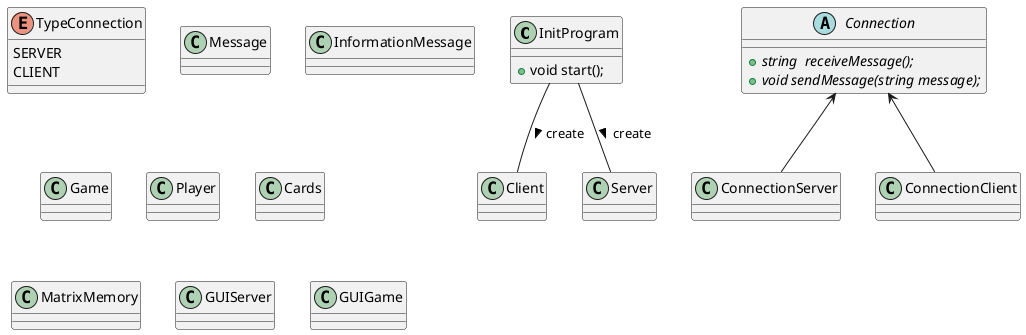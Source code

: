 @startuml
class InitProgram{
    + void start();
}

class Client
class Server

enum TypeConnection{
    SERVER
    CLIENT
}
abstract class Connection{
	{abstract} + string  receiveMessage();
	{abstract} + void sendMessage(string message);
}

class ConnectionServer{
}
class ConnectionClient{
}


class Message
class InformationMessage


class Game
class Player
class Cards
class MatrixMemory

class GUIServer
class GUIGame

InitProgram -- Client : > create
InitProgram -- Server : > create

Connection <-- ConnectionServer
Connection <-- ConnectionClient

@enduml
